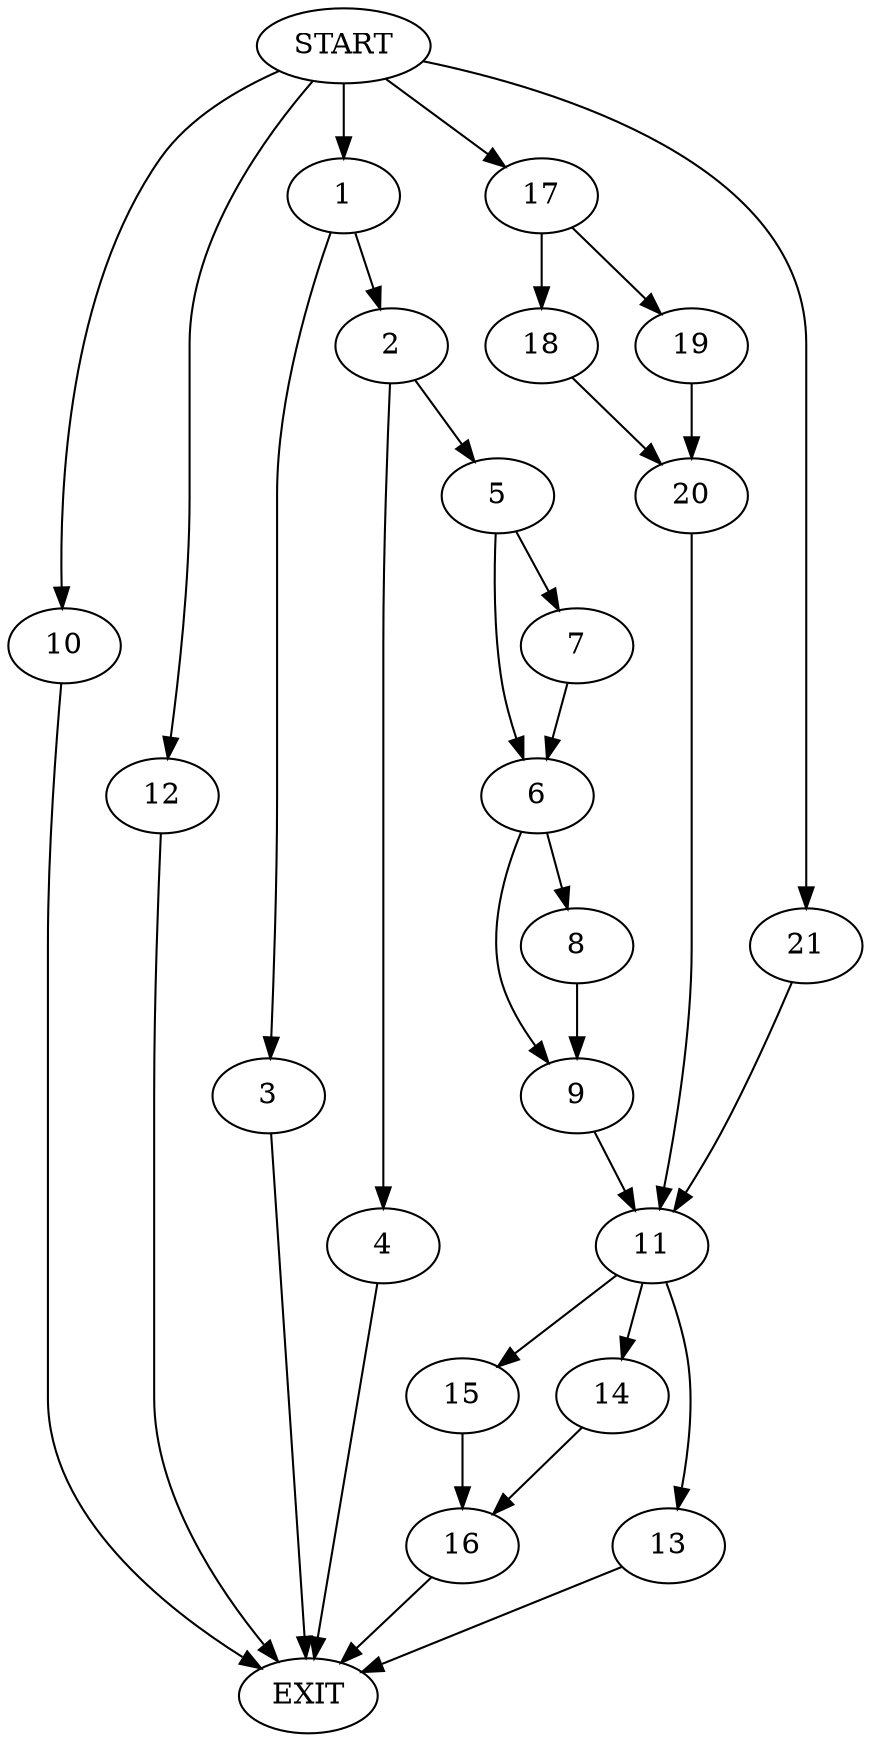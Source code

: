 digraph {
0 [label="START"]
22 [label="EXIT"]
0 -> 1
1 -> 2
1 -> 3
3 -> 22
2 -> 4
2 -> 5
4 -> 22
5 -> 6
5 -> 7
6 -> 8
6 -> 9
7 -> 6
0 -> 10
10 -> 22
8 -> 9
9 -> 11
0 -> 12
12 -> 22
11 -> 13
11 -> 14
11 -> 15
15 -> 16
16 -> 22
0 -> 17
17 -> 18
17 -> 19
18 -> 20
19 -> 20
20 -> 11
14 -> 16
0 -> 21
21 -> 11
13 -> 22
}
